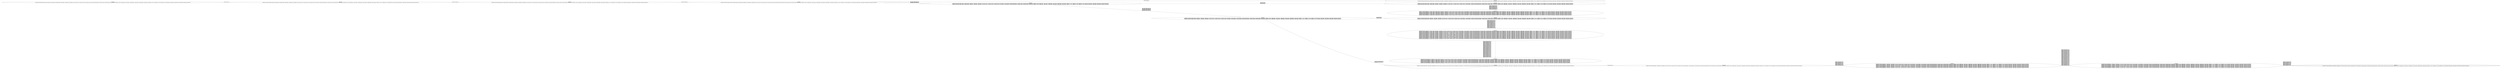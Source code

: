 digraph {
rankdir="LR"
s0[label="state_index=0
State(index=0, fluent atoms=[(at bob shed), (at spanner1 location3), (at spanner2 location3), (at spanner3 location3), (usable spanner1), (usable spanner2), (usable spanner3), (at nut1 gate), (loose nut1), (at nut2 gate), (loose nut2), (at nut3 gate), (loose nut3)], static atoms=[(link shed location1), (link location1 location2), (link location2 location3), (link location3 gate), (locatable bob), (man bob), (locatable spanner1), (spanner spanner1), (locatable spanner2), (spanner spanner2), (locatable spanner3), (spanner spanner3), (locatable nut1), (nut nut1), (locatable nut2), (nut nut2), (locatable nut3), (nut nut3), (location shed), (location location1), (location location2), (location location3), (location gate)], derived atoms=[])
"]
s1[label="state_index=1
State(index=1, fluent atoms=[(at spanner1 location3), (at spanner2 location3), (at spanner3 location3), (usable spanner1), (usable spanner2), (usable spanner3), (at nut1 gate), (loose nut1), (at nut2 gate), (loose nut2), (at nut3 gate), (loose nut3), (at bob location1)], static atoms=[(link shed location1), (link location1 location2), (link location2 location3), (link location3 gate), (locatable bob), (man bob), (locatable spanner1), (spanner spanner1), (locatable spanner2), (spanner spanner2), (locatable spanner3), (spanner spanner3), (locatable nut1), (nut nut1), (locatable nut2), (nut nut2), (locatable nut3), (nut nut3), (location shed), (location location1), (location location2), (location location3), (location gate)], derived atoms=[])
"]
s2[label="state_index=2
State(index=2, fluent atoms=[(at spanner1 location3), (at spanner2 location3), (at spanner3 location3), (usable spanner1), (usable spanner2), (usable spanner3), (at nut1 gate), (loose nut1), (at nut2 gate), (loose nut2), (at nut3 gate), (loose nut3), (at bob location2)], static atoms=[(link shed location1), (link location1 location2), (link location2 location3), (link location3 gate), (locatable bob), (man bob), (locatable spanner1), (spanner spanner1), (locatable spanner2), (spanner spanner2), (locatable spanner3), (spanner spanner3), (locatable nut1), (nut nut1), (locatable nut2), (nut nut2), (locatable nut3), (nut nut3), (location shed), (location location1), (location location2), (location location3), (location gate)], derived atoms=[])
"]
s3[label="state_index=3
State(index=3, fluent atoms=[(at spanner1 location3), (at spanner2 location3), (at spanner3 location3), (usable spanner1), (usable spanner2), (usable spanner3), (at nut1 gate), (loose nut1), (at nut2 gate), (loose nut2), (at nut3 gate), (loose nut3), (at bob location3)], static atoms=[(link shed location1), (link location1 location2), (link location2 location3), (link location3 gate), (locatable bob), (man bob), (locatable spanner1), (spanner spanner1), (locatable spanner2), (spanner spanner2), (locatable spanner3), (spanner spanner3), (locatable nut1), (nut nut1), (locatable nut2), (nut nut2), (locatable nut3), (nut nut3), (location shed), (location location1), (location location2), (location location3), (location gate)], derived atoms=[])
"]
s4[label="state_index=4
State(index=4, fluent atoms=[(at spanner1 location3), (at spanner2 location3), (at spanner3 location3), (usable spanner1), (usable spanner2), (usable spanner3), (at nut1 gate), (loose nut1), (at nut2 gate), (loose nut2), (at nut3 gate), (loose nut3), (at bob gate)], static atoms=[(link shed location1), (link location1 location2), (link location2 location3), (link location3 gate), (locatable bob), (man bob), (locatable spanner1), (spanner spanner1), (locatable spanner2), (spanner spanner2), (locatable spanner3), (spanner spanner3), (locatable nut1), (nut nut1), (locatable nut2), (nut nut2), (locatable nut3), (nut nut3), (location shed), (location location1), (location location2), (location location3), (location gate)], derived atoms=[])
"]
s5[label="state_index=5
State(index=5, fluent atoms=[(at spanner1 location3), (at spanner2 location3), (usable spanner1), (usable spanner2), (usable spanner3), (at nut1 gate), (loose nut1), (at nut2 gate), (loose nut2), (at nut3 gate), (loose nut3), (at bob location3), (carrying bob spanner3)], static atoms=[(link shed location1), (link location1 location2), (link location2 location3), (link location3 gate), (locatable bob), (man bob), (locatable spanner1), (spanner spanner1), (locatable spanner2), (spanner spanner2), (locatable spanner3), (spanner spanner3), (locatable nut1), (nut nut1), (locatable nut2), (nut nut2), (locatable nut3), (nut nut3), (location shed), (location location1), (location location2), (location location3), (location gate)], derived atoms=[])
State(index=6, fluent atoms=[(at spanner1 location3), (at spanner3 location3), (usable spanner1), (usable spanner2), (usable spanner3), (at nut1 gate), (loose nut1), (at nut2 gate), (loose nut2), (at nut3 gate), (loose nut3), (at bob location3), (carrying bob spanner2)], static atoms=[(link shed location1), (link location1 location2), (link location2 location3), (link location3 gate), (locatable bob), (man bob), (locatable spanner1), (spanner spanner1), (locatable spanner2), (spanner spanner2), (locatable spanner3), (spanner spanner3), (locatable nut1), (nut nut1), (locatable nut2), (nut nut2), (locatable nut3), (nut nut3), (location shed), (location location1), (location location2), (location location3), (location gate)], derived atoms=[])
State(index=7, fluent atoms=[(at spanner2 location3), (at spanner3 location3), (usable spanner1), (usable spanner2), (usable spanner3), (at nut1 gate), (loose nut1), (at nut2 gate), (loose nut2), (at nut3 gate), (loose nut3), (at bob location3), (carrying bob spanner1)], static atoms=[(link shed location1), (link location1 location2), (link location2 location3), (link location3 gate), (locatable bob), (man bob), (locatable spanner1), (spanner spanner1), (locatable spanner2), (spanner spanner2), (locatable spanner3), (spanner spanner3), (locatable nut1), (nut nut1), (locatable nut2), (nut nut2), (locatable nut3), (nut nut3), (location shed), (location location1), (location location2), (location location3), (location gate)], derived atoms=[])
"]
s6[label="state_index=6
State(index=70, fluent atoms=[(at spanner1 location3), (at spanner2 location3), (usable spanner1), (usable spanner2), (usable spanner3), (at nut1 gate), (loose nut1), (at nut2 gate), (loose nut2), (at nut3 gate), (loose nut3), (carrying bob spanner3), (at bob gate)], static atoms=[(link shed location1), (link location1 location2), (link location2 location3), (link location3 gate), (locatable bob), (man bob), (locatable spanner1), (spanner spanner1), (locatable spanner2), (spanner spanner2), (locatable spanner3), (spanner spanner3), (locatable nut1), (nut nut1), (locatable nut2), (nut nut2), (locatable nut3), (nut nut3), (location shed), (location location1), (location location2), (location location3), (location gate)], derived atoms=[])
State(index=8, fluent atoms=[(at spanner2 location3), (at spanner3 location3), (usable spanner1), (usable spanner2), (usable spanner3), (at nut1 gate), (loose nut1), (at nut2 gate), (loose nut2), (at nut3 gate), (loose nut3), (carrying bob spanner1), (at bob gate)], static atoms=[(link shed location1), (link location1 location2), (link location2 location3), (link location3 gate), (locatable bob), (man bob), (locatable spanner1), (spanner spanner1), (locatable spanner2), (spanner spanner2), (locatable spanner3), (spanner spanner3), (locatable nut1), (nut nut1), (locatable nut2), (nut nut2), (locatable nut3), (nut nut3), (location shed), (location location1), (location location2), (location location3), (location gate)], derived atoms=[])
State(index=55, fluent atoms=[(at spanner1 location3), (at spanner3 location3), (usable spanner1), (usable spanner2), (usable spanner3), (at nut1 gate), (loose nut1), (at nut2 gate), (loose nut2), (at nut3 gate), (loose nut3), (carrying bob spanner2), (at bob gate)], static atoms=[(link shed location1), (link location1 location2), (link location2 location3), (link location3 gate), (locatable bob), (man bob), (locatable spanner1), (spanner spanner1), (locatable spanner2), (spanner spanner2), (locatable spanner3), (spanner spanner3), (locatable nut1), (nut nut1), (locatable nut2), (nut nut2), (locatable nut3), (nut nut3), (location shed), (location location1), (location location2), (location location3), (location gate)], derived atoms=[])
"]
s7[label="state_index=7
State(index=9, fluent atoms=[(at spanner2 location3), (usable spanner1), (usable spanner2), (usable spanner3), (at nut1 gate), (loose nut1), (at nut2 gate), (loose nut2), (at nut3 gate), (loose nut3), (at bob location3), (carrying bob spanner1), (carrying bob spanner3)], static atoms=[(link shed location1), (link location1 location2), (link location2 location3), (link location3 gate), (locatable bob), (man bob), (locatable spanner1), (spanner spanner1), (locatable spanner2), (spanner spanner2), (locatable spanner3), (spanner spanner3), (locatable nut1), (nut nut1), (locatable nut2), (nut nut2), (locatable nut3), (nut nut3), (location shed), (location location1), (location location2), (location location3), (location gate)], derived atoms=[])
State(index=10, fluent atoms=[(at spanner3 location3), (usable spanner1), (usable spanner2), (usable spanner3), (at nut1 gate), (loose nut1), (at nut2 gate), (loose nut2), (at nut3 gate), (loose nut3), (at bob location3), (carrying bob spanner1), (carrying bob spanner2)], static atoms=[(link shed location1), (link location1 location2), (link location2 location3), (link location3 gate), (locatable bob), (man bob), (locatable spanner1), (spanner spanner1), (locatable spanner2), (spanner spanner2), (locatable spanner3), (spanner spanner3), (locatable nut1), (nut nut1), (locatable nut2), (nut nut2), (locatable nut3), (nut nut3), (location shed), (location location1), (location location2), (location location3), (location gate)], derived atoms=[])
State(index=56, fluent atoms=[(at spanner1 location3), (usable spanner1), (usable spanner2), (usable spanner3), (at nut1 gate), (loose nut1), (at nut2 gate), (loose nut2), (at nut3 gate), (loose nut3), (at bob location3), (carrying bob spanner2), (carrying bob spanner3)], static atoms=[(link shed location1), (link location1 location2), (link location2 location3), (link location3 gate), (locatable bob), (man bob), (locatable spanner1), (spanner spanner1), (locatable spanner2), (spanner spanner2), (locatable spanner3), (spanner spanner3), (locatable nut1), (nut nut1), (locatable nut2), (nut nut2), (locatable nut3), (nut nut3), (location shed), (location location1), (location location2), (location location3), (location gate)], derived atoms=[])
"]
s8[label="state_index=8
State(index=11, fluent atoms=[(at spanner3 location3), (usable spanner1), (usable spanner2), (usable spanner3), (at nut1 gate), (loose nut1), (at nut2 gate), (loose nut2), (at nut3 gate), (loose nut3), (carrying bob spanner1), (carrying bob spanner2), (at bob gate)], static atoms=[(link shed location1), (link location1 location2), (link location2 location3), (link location3 gate), (locatable bob), (man bob), (locatable spanner1), (spanner spanner1), (locatable spanner2), (spanner spanner2), (locatable spanner3), (spanner spanner3), (locatable nut1), (nut nut1), (locatable nut2), (nut nut2), (locatable nut3), (nut nut3), (location shed), (location location1), (location location2), (location location3), (location gate)], derived atoms=[])
State(index=42, fluent atoms=[(at spanner2 location3), (usable spanner1), (usable spanner2), (usable spanner3), (at nut1 gate), (loose nut1), (at nut2 gate), (loose nut2), (at nut3 gate), (loose nut3), (carrying bob spanner1), (carrying bob spanner3), (at bob gate)], static atoms=[(link shed location1), (link location1 location2), (link location2 location3), (link location3 gate), (locatable bob), (man bob), (locatable spanner1), (spanner spanner1), (locatable spanner2), (spanner spanner2), (locatable spanner3), (spanner spanner3), (locatable nut1), (nut nut1), (locatable nut2), (nut nut2), (locatable nut3), (nut nut3), (location shed), (location location1), (location location2), (location location3), (location gate)], derived atoms=[])
State(index=57, fluent atoms=[(at spanner1 location3), (usable spanner1), (usable spanner2), (usable spanner3), (at nut1 gate), (loose nut1), (at nut2 gate), (loose nut2), (at nut3 gate), (loose nut3), (carrying bob spanner2), (carrying bob spanner3), (at bob gate)], static atoms=[(link shed location1), (link location1 location2), (link location2 location3), (link location3 gate), (locatable bob), (man bob), (locatable spanner1), (spanner spanner1), (locatable spanner2), (spanner spanner2), (locatable spanner3), (spanner spanner3), (locatable nut1), (nut nut1), (locatable nut2), (nut nut2), (locatable nut3), (nut nut3), (location shed), (location location1), (location location2), (location location3), (location gate)], derived atoms=[])
"]
s9[label="state_index=9
State(index=12, fluent atoms=[(usable spanner1), (usable spanner2), (usable spanner3), (at nut1 gate), (loose nut1), (at nut2 gate), (loose nut2), (at nut3 gate), (loose nut3), (at bob location3), (carrying bob spanner1), (carrying bob spanner2), (carrying bob spanner3)], static atoms=[(link shed location1), (link location1 location2), (link location2 location3), (link location3 gate), (locatable bob), (man bob), (locatable spanner1), (spanner spanner1), (locatable spanner2), (spanner spanner2), (locatable spanner3), (spanner spanner3), (locatable nut1), (nut nut1), (locatable nut2), (nut nut2), (locatable nut3), (nut nut3), (location shed), (location location1), (location location2), (location location3), (location gate)], derived atoms=[])
"]
s10[label="state_index=10
State(index=13, fluent atoms=[(usable spanner1), (usable spanner2), (usable spanner3), (at nut1 gate), (loose nut1), (at nut2 gate), (loose nut2), (at nut3 gate), (loose nut3), (carrying bob spanner1), (carrying bob spanner2), (carrying bob spanner3), (at bob gate)], static atoms=[(link shed location1), (link location1 location2), (link location2 location3), (link location3 gate), (locatable bob), (man bob), (locatable spanner1), (spanner spanner1), (locatable spanner2), (spanner spanner2), (locatable spanner3), (spanner spanner3), (locatable nut1), (nut nut1), (locatable nut2), (nut nut2), (locatable nut3), (nut nut3), (location shed), (location location1), (location location2), (location location3), (location gate)], derived atoms=[])
"]
s11[label="state_index=11
State(index=22, fluent atoms=[(tightened nut1), (usable spanner2), (usable spanner3), (at nut1 gate), (at nut2 gate), (loose nut2), (at nut3 gate), (loose nut3), (carrying bob spanner1), (carrying bob spanner2), (carrying bob spanner3), (at bob gate)], static atoms=[(link shed location1), (link location1 location2), (link location2 location3), (link location3 gate), (locatable bob), (man bob), (locatable spanner1), (spanner spanner1), (locatable spanner2), (spanner spanner2), (locatable spanner3), (spanner spanner3), (locatable nut1), (nut nut1), (locatable nut2), (nut nut2), (locatable nut3), (nut nut3), (location shed), (location location1), (location location2), (location location3), (location gate)], derived atoms=[])
State(index=21, fluent atoms=[(tightened nut1), (usable spanner1), (usable spanner3), (at nut1 gate), (at nut2 gate), (loose nut2), (at nut3 gate), (loose nut3), (carrying bob spanner1), (carrying bob spanner2), (carrying bob spanner3), (at bob gate)], static atoms=[(link shed location1), (link location1 location2), (link location2 location3), (link location3 gate), (locatable bob), (man bob), (locatable spanner1), (spanner spanner1), (locatable spanner2), (spanner spanner2), (locatable spanner3), (spanner spanner3), (locatable nut1), (nut nut1), (locatable nut2), (nut nut2), (locatable nut3), (nut nut3), (location shed), (location location1), (location location2), (location location3), (location gate)], derived atoms=[])
State(index=20, fluent atoms=[(tightened nut1), (usable spanner1), (usable spanner2), (at nut1 gate), (at nut2 gate), (loose nut2), (at nut3 gate), (loose nut3), (carrying bob spanner1), (carrying bob spanner2), (carrying bob spanner3), (at bob gate)], static atoms=[(link shed location1), (link location1 location2), (link location2 location3), (link location3 gate), (locatable bob), (man bob), (locatable spanner1), (spanner spanner1), (locatable spanner2), (spanner spanner2), (locatable spanner3), (spanner spanner3), (locatable nut1), (nut nut1), (locatable nut2), (nut nut2), (locatable nut3), (nut nut3), (location shed), (location location1), (location location2), (location location3), (location gate)], derived atoms=[])
State(index=19, fluent atoms=[(tightened nut2), (usable spanner2), (usable spanner3), (at nut1 gate), (loose nut1), (at nut2 gate), (at nut3 gate), (loose nut3), (carrying bob spanner1), (carrying bob spanner2), (carrying bob spanner3), (at bob gate)], static atoms=[(link shed location1), (link location1 location2), (link location2 location3), (link location3 gate), (locatable bob), (man bob), (locatable spanner1), (spanner spanner1), (locatable spanner2), (spanner spanner2), (locatable spanner3), (spanner spanner3), (locatable nut1), (nut nut1), (locatable nut2), (nut nut2), (locatable nut3), (nut nut3), (location shed), (location location1), (location location2), (location location3), (location gate)], derived atoms=[])
State(index=18, fluent atoms=[(tightened nut2), (usable spanner1), (usable spanner3), (at nut1 gate), (loose nut1), (at nut2 gate), (at nut3 gate), (loose nut3), (carrying bob spanner1), (carrying bob spanner2), (carrying bob spanner3), (at bob gate)], static atoms=[(link shed location1), (link location1 location2), (link location2 location3), (link location3 gate), (locatable bob), (man bob), (locatable spanner1), (spanner spanner1), (locatable spanner2), (spanner spanner2), (locatable spanner3), (spanner spanner3), (locatable nut1), (nut nut1), (locatable nut2), (nut nut2), (locatable nut3), (nut nut3), (location shed), (location location1), (location location2), (location location3), (location gate)], derived atoms=[])
State(index=17, fluent atoms=[(tightened nut2), (usable spanner1), (usable spanner2), (at nut1 gate), (loose nut1), (at nut2 gate), (at nut3 gate), (loose nut3), (carrying bob spanner1), (carrying bob spanner2), (carrying bob spanner3), (at bob gate)], static atoms=[(link shed location1), (link location1 location2), (link location2 location3), (link location3 gate), (locatable bob), (man bob), (locatable spanner1), (spanner spanner1), (locatable spanner2), (spanner spanner2), (locatable spanner3), (spanner spanner3), (locatable nut1), (nut nut1), (locatable nut2), (nut nut2), (locatable nut3), (nut nut3), (location shed), (location location1), (location location2), (location location3), (location gate)], derived atoms=[])
State(index=16, fluent atoms=[(tightened nut3), (usable spanner2), (usable spanner3), (at nut1 gate), (loose nut1), (at nut2 gate), (loose nut2), (at nut3 gate), (carrying bob spanner1), (carrying bob spanner2), (carrying bob spanner3), (at bob gate)], static atoms=[(link shed location1), (link location1 location2), (link location2 location3), (link location3 gate), (locatable bob), (man bob), (locatable spanner1), (spanner spanner1), (locatable spanner2), (spanner spanner2), (locatable spanner3), (spanner spanner3), (locatable nut1), (nut nut1), (locatable nut2), (nut nut2), (locatable nut3), (nut nut3), (location shed), (location location1), (location location2), (location location3), (location gate)], derived atoms=[])
State(index=15, fluent atoms=[(tightened nut3), (usable spanner1), (usable spanner3), (at nut1 gate), (loose nut1), (at nut2 gate), (loose nut2), (at nut3 gate), (carrying bob spanner1), (carrying bob spanner2), (carrying bob spanner3), (at bob gate)], static atoms=[(link shed location1), (link location1 location2), (link location2 location3), (link location3 gate), (locatable bob), (man bob), (locatable spanner1), (spanner spanner1), (locatable spanner2), (spanner spanner2), (locatable spanner3), (spanner spanner3), (locatable nut1), (nut nut1), (locatable nut2), (nut nut2), (locatable nut3), (nut nut3), (location shed), (location location1), (location location2), (location location3), (location gate)], derived atoms=[])
State(index=14, fluent atoms=[(tightened nut3), (usable spanner1), (usable spanner2), (at nut1 gate), (loose nut1), (at nut2 gate), (loose nut2), (at nut3 gate), (carrying bob spanner1), (carrying bob spanner2), (carrying bob spanner3), (at bob gate)], static atoms=[(link shed location1), (link location1 location2), (link location2 location3), (link location3 gate), (locatable bob), (man bob), (locatable spanner1), (spanner spanner1), (locatable spanner2), (spanner spanner2), (locatable spanner3), (spanner spanner3), (locatable nut1), (nut nut1), (locatable nut2), (nut nut2), (locatable nut3), (nut nut3), (location shed), (location location1), (location location2), (location location3), (location gate)], derived atoms=[])
"]
s12[label="state_index=12
State(index=28, fluent atoms=[(tightened nut1), (tightened nut3), (usable spanner1), (at nut1 gate), (at nut2 gate), (loose nut2), (at nut3 gate), (carrying bob spanner1), (carrying bob spanner2), (carrying bob spanner3), (at bob gate)], static atoms=[(link shed location1), (link location1 location2), (link location2 location3), (link location3 gate), (locatable bob), (man bob), (locatable spanner1), (spanner spanner1), (locatable spanner2), (spanner spanner2), (locatable spanner3), (spanner spanner3), (locatable nut1), (nut nut1), (locatable nut2), (nut nut2), (locatable nut3), (nut nut3), (location shed), (location location1), (location location2), (location location3), (location gate)], derived atoms=[])
State(index=26, fluent atoms=[(tightened nut1), (tightened nut2), (usable spanner3), (at nut1 gate), (at nut2 gate), (at nut3 gate), (loose nut3), (carrying bob spanner1), (carrying bob spanner2), (carrying bob spanner3), (at bob gate)], static atoms=[(link shed location1), (link location1 location2), (link location2 location3), (link location3 gate), (locatable bob), (man bob), (locatable spanner1), (spanner spanner1), (locatable spanner2), (spanner spanner2), (locatable spanner3), (spanner spanner3), (locatable nut1), (nut nut1), (locatable nut2), (nut nut2), (locatable nut3), (nut nut3), (location shed), (location location1), (location location2), (location location3), (location gate)], derived atoms=[])
State(index=25, fluent atoms=[(tightened nut1), (tightened nut2), (usable spanner2), (at nut1 gate), (at nut2 gate), (at nut3 gate), (loose nut3), (carrying bob spanner1), (carrying bob spanner2), (carrying bob spanner3), (at bob gate)], static atoms=[(link shed location1), (link location1 location2), (link location2 location3), (link location3 gate), (locatable bob), (man bob), (locatable spanner1), (spanner spanner1), (locatable spanner2), (spanner spanner2), (locatable spanner3), (spanner spanner3), (locatable nut1), (nut nut1), (locatable nut2), (nut nut2), (locatable nut3), (nut nut3), (location shed), (location location1), (location location2), (location location3), (location gate)], derived atoms=[])
State(index=24, fluent atoms=[(tightened nut1), (tightened nut3), (usable spanner3), (at nut1 gate), (at nut2 gate), (loose nut2), (at nut3 gate), (carrying bob spanner1), (carrying bob spanner2), (carrying bob spanner3), (at bob gate)], static atoms=[(link shed location1), (link location1 location2), (link location2 location3), (link location3 gate), (locatable bob), (man bob), (locatable spanner1), (spanner spanner1), (locatable spanner2), (spanner spanner2), (locatable spanner3), (spanner spanner3), (locatable nut1), (nut nut1), (locatable nut2), (nut nut2), (locatable nut3), (nut nut3), (location shed), (location location1), (location location2), (location location3), (location gate)], derived atoms=[])
State(index=23, fluent atoms=[(tightened nut1), (tightened nut3), (usable spanner2), (at nut1 gate), (at nut2 gate), (loose nut2), (at nut3 gate), (carrying bob spanner1), (carrying bob spanner2), (carrying bob spanner3), (at bob gate)], static atoms=[(link shed location1), (link location1 location2), (link location2 location3), (link location3 gate), (locatable bob), (man bob), (locatable spanner1), (spanner spanner1), (locatable spanner2), (spanner spanner2), (locatable spanner3), (spanner spanner3), (locatable nut1), (nut nut1), (locatable nut2), (nut nut2), (locatable nut3), (nut nut3), (location shed), (location location1), (location location2), (location location3), (location gate)], derived atoms=[])
State(index=29, fluent atoms=[(tightened nut1), (tightened nut2), (usable spanner1), (at nut1 gate), (at nut2 gate), (at nut3 gate), (loose nut3), (carrying bob spanner1), (carrying bob spanner2), (carrying bob spanner3), (at bob gate)], static atoms=[(link shed location1), (link location1 location2), (link location2 location3), (link location3 gate), (locatable bob), (man bob), (locatable spanner1), (spanner spanner1), (locatable spanner2), (spanner spanner2), (locatable spanner3), (spanner spanner3), (locatable nut1), (nut nut1), (locatable nut2), (nut nut2), (locatable nut3), (nut nut3), (location shed), (location location1), (location location2), (location location3), (location gate)], derived atoms=[])
State(index=30, fluent atoms=[(tightened nut2), (tightened nut3), (usable spanner2), (at nut1 gate), (loose nut1), (at nut2 gate), (at nut3 gate), (carrying bob spanner1), (carrying bob spanner2), (carrying bob spanner3), (at bob gate)], static atoms=[(link shed location1), (link location1 location2), (link location2 location3), (link location3 gate), (locatable bob), (man bob), (locatable spanner1), (spanner spanner1), (locatable spanner2), (spanner spanner2), (locatable spanner3), (spanner spanner3), (locatable nut1), (nut nut1), (locatable nut2), (nut nut2), (locatable nut3), (nut nut3), (location shed), (location location1), (location location2), (location location3), (location gate)], derived atoms=[])
State(index=31, fluent atoms=[(tightened nut2), (tightened nut3), (usable spanner3), (at nut1 gate), (loose nut1), (at nut2 gate), (at nut3 gate), (carrying bob spanner1), (carrying bob spanner2), (carrying bob spanner3), (at bob gate)], static atoms=[(link shed location1), (link location1 location2), (link location2 location3), (link location3 gate), (locatable bob), (man bob), (locatable spanner1), (spanner spanner1), (locatable spanner2), (spanner spanner2), (locatable spanner3), (spanner spanner3), (locatable nut1), (nut nut1), (locatable nut2), (nut nut2), (locatable nut3), (nut nut3), (location shed), (location location1), (location location2), (location location3), (location gate)], derived atoms=[])
State(index=32, fluent atoms=[(tightened nut2), (tightened nut3), (usable spanner1), (at nut1 gate), (loose nut1), (at nut2 gate), (at nut3 gate), (carrying bob spanner1), (carrying bob spanner2), (carrying bob spanner3), (at bob gate)], static atoms=[(link shed location1), (link location1 location2), (link location2 location3), (link location3 gate), (locatable bob), (man bob), (locatable spanner1), (spanner spanner1), (locatable spanner2), (spanner spanner2), (locatable spanner3), (spanner spanner3), (locatable nut1), (nut nut1), (locatable nut2), (nut nut2), (locatable nut3), (nut nut3), (location shed), (location location1), (location location2), (location location3), (location gate)], derived atoms=[])
"]
s13[peripheries=2,label="state_index=13
State(index=27, fluent atoms=[(tightened nut1), (tightened nut2), (tightened nut3), (at nut1 gate), (at nut2 gate), (at nut3 gate), (carrying bob spanner1), (carrying bob spanner2), (carrying bob spanner3), (at bob gate)], static atoms=[(link shed location1), (link location1 location2), (link location2 location3), (link location3 gate), (locatable bob), (man bob), (locatable spanner1), (spanner spanner1), (locatable spanner2), (spanner spanner2), (locatable spanner3), (spanner spanner3), (locatable nut1), (nut nut1), (locatable nut2), (nut nut2), (locatable nut3), (nut nut3), (location shed), (location location1), (location location2), (location location3), (location gate)], derived atoms=[])
"]
s14[label="state_index=14
State(index=63, fluent atoms=[(tightened nut1), (at spanner1 location3), (usable spanner1), (usable spanner3), (at nut1 gate), (at nut2 gate), (loose nut2), (at nut3 gate), (loose nut3), (carrying bob spanner2), (carrying bob spanner3), (at bob gate)], static atoms=[(link shed location1), (link location1 location2), (link location2 location3), (link location3 gate), (locatable bob), (man bob), (locatable spanner1), (spanner spanner1), (locatable spanner2), (spanner spanner2), (locatable spanner3), (spanner spanner3), (locatable nut1), (nut nut1), (locatable nut2), (nut nut2), (locatable nut3), (nut nut3), (location shed), (location location1), (location location2), (location location3), (location gate)], derived atoms=[])
State(index=62, fluent atoms=[(tightened nut1), (at spanner1 location3), (usable spanner1), (usable spanner2), (at nut1 gate), (at nut2 gate), (loose nut2), (at nut3 gate), (loose nut3), (carrying bob spanner2), (carrying bob spanner3), (at bob gate)], static atoms=[(link shed location1), (link location1 location2), (link location2 location3), (link location3 gate), (locatable bob), (man bob), (locatable spanner1), (spanner spanner1), (locatable spanner2), (spanner spanner2), (locatable spanner3), (spanner spanner3), (locatable nut1), (nut nut1), (locatable nut2), (nut nut2), (locatable nut3), (nut nut3), (location shed), (location location1), (location location2), (location location3), (location gate)], derived atoms=[])
State(index=61, fluent atoms=[(tightened nut2), (at spanner1 location3), (usable spanner1), (usable spanner3), (at nut1 gate), (loose nut1), (at nut2 gate), (at nut3 gate), (loose nut3), (carrying bob spanner2), (carrying bob spanner3), (at bob gate)], static atoms=[(link shed location1), (link location1 location2), (link location2 location3), (link location3 gate), (locatable bob), (man bob), (locatable spanner1), (spanner spanner1), (locatable spanner2), (spanner spanner2), (locatable spanner3), (spanner spanner3), (locatable nut1), (nut nut1), (locatable nut2), (nut nut2), (locatable nut3), (nut nut3), (location shed), (location location1), (location location2), (location location3), (location gate)], derived atoms=[])
State(index=60, fluent atoms=[(tightened nut2), (at spanner1 location3), (usable spanner1), (usable spanner2), (at nut1 gate), (loose nut1), (at nut2 gate), (at nut3 gate), (loose nut3), (carrying bob spanner2), (carrying bob spanner3), (at bob gate)], static atoms=[(link shed location1), (link location1 location2), (link location2 location3), (link location3 gate), (locatable bob), (man bob), (locatable spanner1), (spanner spanner1), (locatable spanner2), (spanner spanner2), (locatable spanner3), (spanner spanner3), (locatable nut1), (nut nut1), (locatable nut2), (nut nut2), (locatable nut3), (nut nut3), (location shed), (location location1), (location location2), (location location3), (location gate)], derived atoms=[])
State(index=59, fluent atoms=[(tightened nut3), (at spanner1 location3), (usable spanner1), (usable spanner3), (at nut1 gate), (loose nut1), (at nut2 gate), (loose nut2), (at nut3 gate), (carrying bob spanner2), (carrying bob spanner3), (at bob gate)], static atoms=[(link shed location1), (link location1 location2), (link location2 location3), (link location3 gate), (locatable bob), (man bob), (locatable spanner1), (spanner spanner1), (locatable spanner2), (spanner spanner2), (locatable spanner3), (spanner spanner3), (locatable nut1), (nut nut1), (locatable nut2), (nut nut2), (locatable nut3), (nut nut3), (location shed), (location location1), (location location2), (location location3), (location gate)], derived atoms=[])
State(index=33, fluent atoms=[(tightened nut3), (at spanner3 location3), (usable spanner1), (usable spanner3), (at nut1 gate), (loose nut1), (at nut2 gate), (loose nut2), (at nut3 gate), (carrying bob spanner1), (carrying bob spanner2), (at bob gate)], static atoms=[(link shed location1), (link location1 location2), (link location2 location3), (link location3 gate), (locatable bob), (man bob), (locatable spanner1), (spanner spanner1), (locatable spanner2), (spanner spanner2), (locatable spanner3), (spanner spanner3), (locatable nut1), (nut nut1), (locatable nut2), (nut nut2), (locatable nut3), (nut nut3), (location shed), (location location1), (location location2), (location location3), (location gate)], derived atoms=[])
State(index=34, fluent atoms=[(tightened nut3), (at spanner3 location3), (usable spanner2), (usable spanner3), (at nut1 gate), (loose nut1), (at nut2 gate), (loose nut2), (at nut3 gate), (carrying bob spanner1), (carrying bob spanner2), (at bob gate)], static atoms=[(link shed location1), (link location1 location2), (link location2 location3), (link location3 gate), (locatable bob), (man bob), (locatable spanner1), (spanner spanner1), (locatable spanner2), (spanner spanner2), (locatable spanner3), (spanner spanner3), (locatable nut1), (nut nut1), (locatable nut2), (nut nut2), (locatable nut3), (nut nut3), (location shed), (location location1), (location location2), (location location3), (location gate)], derived atoms=[])
State(index=35, fluent atoms=[(tightened nut2), (at spanner3 location3), (usable spanner1), (usable spanner3), (at nut1 gate), (loose nut1), (at nut2 gate), (at nut3 gate), (loose nut3), (carrying bob spanner1), (carrying bob spanner2), (at bob gate)], static atoms=[(link shed location1), (link location1 location2), (link location2 location3), (link location3 gate), (locatable bob), (man bob), (locatable spanner1), (spanner spanner1), (locatable spanner2), (spanner spanner2), (locatable spanner3), (spanner spanner3), (locatable nut1), (nut nut1), (locatable nut2), (nut nut2), (locatable nut3), (nut nut3), (location shed), (location location1), (location location2), (location location3), (location gate)], derived atoms=[])
State(index=36, fluent atoms=[(tightened nut2), (at spanner3 location3), (usable spanner2), (usable spanner3), (at nut1 gate), (loose nut1), (at nut2 gate), (at nut3 gate), (loose nut3), (carrying bob spanner1), (carrying bob spanner2), (at bob gate)], static atoms=[(link shed location1), (link location1 location2), (link location2 location3), (link location3 gate), (locatable bob), (man bob), (locatable spanner1), (spanner spanner1), (locatable spanner2), (spanner spanner2), (locatable spanner3), (spanner spanner3), (locatable nut1), (nut nut1), (locatable nut2), (nut nut2), (locatable nut3), (nut nut3), (location shed), (location location1), (location location2), (location location3), (location gate)], derived atoms=[])
State(index=37, fluent atoms=[(tightened nut1), (at spanner3 location3), (usable spanner1), (usable spanner3), (at nut1 gate), (at nut2 gate), (loose nut2), (at nut3 gate), (loose nut3), (carrying bob spanner1), (carrying bob spanner2), (at bob gate)], static atoms=[(link shed location1), (link location1 location2), (link location2 location3), (link location3 gate), (locatable bob), (man bob), (locatable spanner1), (spanner spanner1), (locatable spanner2), (spanner spanner2), (locatable spanner3), (spanner spanner3), (locatable nut1), (nut nut1), (locatable nut2), (nut nut2), (locatable nut3), (nut nut3), (location shed), (location location1), (location location2), (location location3), (location gate)], derived atoms=[])
State(index=38, fluent atoms=[(tightened nut1), (at spanner3 location3), (usable spanner2), (usable spanner3), (at nut1 gate), (at nut2 gate), (loose nut2), (at nut3 gate), (loose nut3), (carrying bob spanner1), (carrying bob spanner2), (at bob gate)], static atoms=[(link shed location1), (link location1 location2), (link location2 location3), (link location3 gate), (locatable bob), (man bob), (locatable spanner1), (spanner spanner1), (locatable spanner2), (spanner spanner2), (locatable spanner3), (spanner spanner3), (locatable nut1), (nut nut1), (locatable nut2), (nut nut2), (locatable nut3), (nut nut3), (location shed), (location location1), (location location2), (location location3), (location gate)], derived atoms=[])
State(index=43, fluent atoms=[(tightened nut3), (at spanner2 location3), (usable spanner1), (usable spanner2), (at nut1 gate), (loose nut1), (at nut2 gate), (loose nut2), (at nut3 gate), (carrying bob spanner1), (carrying bob spanner3), (at bob gate)], static atoms=[(link shed location1), (link location1 location2), (link location2 location3), (link location3 gate), (locatable bob), (man bob), (locatable spanner1), (spanner spanner1), (locatable spanner2), (spanner spanner2), (locatable spanner3), (spanner spanner3), (locatable nut1), (nut nut1), (locatable nut2), (nut nut2), (locatable nut3), (nut nut3), (location shed), (location location1), (location location2), (location location3), (location gate)], derived atoms=[])
State(index=44, fluent atoms=[(tightened nut3), (at spanner2 location3), (usable spanner2), (usable spanner3), (at nut1 gate), (loose nut1), (at nut2 gate), (loose nut2), (at nut3 gate), (carrying bob spanner1), (carrying bob spanner3), (at bob gate)], static atoms=[(link shed location1), (link location1 location2), (link location2 location3), (link location3 gate), (locatable bob), (man bob), (locatable spanner1), (spanner spanner1), (locatable spanner2), (spanner spanner2), (locatable spanner3), (spanner spanner3), (locatable nut1), (nut nut1), (locatable nut2), (nut nut2), (locatable nut3), (nut nut3), (location shed), (location location1), (location location2), (location location3), (location gate)], derived atoms=[])
State(index=45, fluent atoms=[(tightened nut2), (at spanner2 location3), (usable spanner1), (usable spanner2), (at nut1 gate), (loose nut1), (at nut2 gate), (at nut3 gate), (loose nut3), (carrying bob spanner1), (carrying bob spanner3), (at bob gate)], static atoms=[(link shed location1), (link location1 location2), (link location2 location3), (link location3 gate), (locatable bob), (man bob), (locatable spanner1), (spanner spanner1), (locatable spanner2), (spanner spanner2), (locatable spanner3), (spanner spanner3), (locatable nut1), (nut nut1), (locatable nut2), (nut nut2), (locatable nut3), (nut nut3), (location shed), (location location1), (location location2), (location location3), (location gate)], derived atoms=[])
State(index=46, fluent atoms=[(tightened nut2), (at spanner2 location3), (usable spanner2), (usable spanner3), (at nut1 gate), (loose nut1), (at nut2 gate), (at nut3 gate), (loose nut3), (carrying bob spanner1), (carrying bob spanner3), (at bob gate)], static atoms=[(link shed location1), (link location1 location2), (link location2 location3), (link location3 gate), (locatable bob), (man bob), (locatable spanner1), (spanner spanner1), (locatable spanner2), (spanner spanner2), (locatable spanner3), (spanner spanner3), (locatable nut1), (nut nut1), (locatable nut2), (nut nut2), (locatable nut3), (nut nut3), (location shed), (location location1), (location location2), (location location3), (location gate)], derived atoms=[])
State(index=47, fluent atoms=[(tightened nut1), (at spanner2 location3), (usable spanner1), (usable spanner2), (at nut1 gate), (at nut2 gate), (loose nut2), (at nut3 gate), (loose nut3), (carrying bob spanner1), (carrying bob spanner3), (at bob gate)], static atoms=[(link shed location1), (link location1 location2), (link location2 location3), (link location3 gate), (locatable bob), (man bob), (locatable spanner1), (spanner spanner1), (locatable spanner2), (spanner spanner2), (locatable spanner3), (spanner spanner3), (locatable nut1), (nut nut1), (locatable nut2), (nut nut2), (locatable nut3), (nut nut3), (location shed), (location location1), (location location2), (location location3), (location gate)], derived atoms=[])
State(index=48, fluent atoms=[(tightened nut1), (at spanner2 location3), (usable spanner2), (usable spanner3), (at nut1 gate), (at nut2 gate), (loose nut2), (at nut3 gate), (loose nut3), (carrying bob spanner1), (carrying bob spanner3), (at bob gate)], static atoms=[(link shed location1), (link location1 location2), (link location2 location3), (link location3 gate), (locatable bob), (man bob), (locatable spanner1), (spanner spanner1), (locatable spanner2), (spanner spanner2), (locatable spanner3), (spanner spanner3), (locatable nut1), (nut nut1), (locatable nut2), (nut nut2), (locatable nut3), (nut nut3), (location shed), (location location1), (location location2), (location location3), (location gate)], derived atoms=[])
State(index=58, fluent atoms=[(tightened nut3), (at spanner1 location3), (usable spanner1), (usable spanner2), (at nut1 gate), (loose nut1), (at nut2 gate), (loose nut2), (at nut3 gate), (carrying bob spanner2), (carrying bob spanner3), (at bob gate)], static atoms=[(link shed location1), (link location1 location2), (link location2 location3), (link location3 gate), (locatable bob), (man bob), (locatable spanner1), (spanner spanner1), (locatable spanner2), (spanner spanner2), (locatable spanner3), (spanner spanner3), (locatable nut1), (nut nut1), (locatable nut2), (nut nut2), (locatable nut3), (nut nut3), (location shed), (location location1), (location location2), (location location3), (location gate)], derived atoms=[])
"]
s15[label="state_index=15
State(index=66, fluent atoms=[(tightened nut2), (tightened nut3), (at spanner1 location3), (usable spanner1), (at nut1 gate), (loose nut1), (at nut2 gate), (at nut3 gate), (carrying bob spanner2), (carrying bob spanner3), (at bob gate)], static atoms=[(link shed location1), (link location1 location2), (link location2 location3), (link location3 gate), (locatable bob), (man bob), (locatable spanner1), (spanner spanner1), (locatable spanner2), (spanner spanner2), (locatable spanner3), (spanner spanner3), (locatable nut1), (nut nut1), (locatable nut2), (nut nut2), (locatable nut3), (nut nut3), (location shed), (location location1), (location location2), (location location3), (location gate)], derived atoms=[])
State(index=65, fluent atoms=[(tightened nut1), (tightened nut2), (at spanner1 location3), (usable spanner1), (at nut1 gate), (at nut2 gate), (at nut3 gate), (loose nut3), (carrying bob spanner2), (carrying bob spanner3), (at bob gate)], static atoms=[(link shed location1), (link location1 location2), (link location2 location3), (link location3 gate), (locatable bob), (man bob), (locatable spanner1), (spanner spanner1), (locatable spanner2), (spanner spanner2), (locatable spanner3), (spanner spanner3), (locatable nut1), (nut nut1), (locatable nut2), (nut nut2), (locatable nut3), (nut nut3), (location shed), (location location1), (location location2), (location location3), (location gate)], derived atoms=[])
State(index=64, fluent atoms=[(tightened nut1), (tightened nut3), (at spanner1 location3), (usable spanner1), (at nut1 gate), (at nut2 gate), (loose nut2), (at nut3 gate), (carrying bob spanner2), (carrying bob spanner3), (at bob gate)], static atoms=[(link shed location1), (link location1 location2), (link location2 location3), (link location3 gate), (locatable bob), (man bob), (locatable spanner1), (spanner spanner1), (locatable spanner2), (spanner spanner2), (locatable spanner3), (spanner spanner3), (locatable nut1), (nut nut1), (locatable nut2), (nut nut2), (locatable nut3), (nut nut3), (location shed), (location location1), (location location2), (location location3), (location gate)], derived atoms=[])
State(index=39, fluent atoms=[(tightened nut1), (tightened nut3), (at spanner3 location3), (usable spanner3), (at nut1 gate), (at nut2 gate), (loose nut2), (at nut3 gate), (carrying bob spanner1), (carrying bob spanner2), (at bob gate)], static atoms=[(link shed location1), (link location1 location2), (link location2 location3), (link location3 gate), (locatable bob), (man bob), (locatable spanner1), (spanner spanner1), (locatable spanner2), (spanner spanner2), (locatable spanner3), (spanner spanner3), (locatable nut1), (nut nut1), (locatable nut2), (nut nut2), (locatable nut3), (nut nut3), (location shed), (location location1), (location location2), (location location3), (location gate)], derived atoms=[])
State(index=40, fluent atoms=[(tightened nut1), (tightened nut2), (at spanner3 location3), (usable spanner3), (at nut1 gate), (at nut2 gate), (at nut3 gate), (loose nut3), (carrying bob spanner1), (carrying bob spanner2), (at bob gate)], static atoms=[(link shed location1), (link location1 location2), (link location2 location3), (link location3 gate), (locatable bob), (man bob), (locatable spanner1), (spanner spanner1), (locatable spanner2), (spanner spanner2), (locatable spanner3), (spanner spanner3), (locatable nut1), (nut nut1), (locatable nut2), (nut nut2), (locatable nut3), (nut nut3), (location shed), (location location1), (location location2), (location location3), (location gate)], derived atoms=[])
State(index=41, fluent atoms=[(tightened nut2), (tightened nut3), (at spanner3 location3), (usable spanner3), (at nut1 gate), (loose nut1), (at nut2 gate), (at nut3 gate), (carrying bob spanner1), (carrying bob spanner2), (at bob gate)], static atoms=[(link shed location1), (link location1 location2), (link location2 location3), (link location3 gate), (locatable bob), (man bob), (locatable spanner1), (spanner spanner1), (locatable spanner2), (spanner spanner2), (locatable spanner3), (spanner spanner3), (locatable nut1), (nut nut1), (locatable nut2), (nut nut2), (locatable nut3), (nut nut3), (location shed), (location location1), (location location2), (location location3), (location gate)], derived atoms=[])
State(index=49, fluent atoms=[(tightened nut1), (tightened nut3), (at spanner2 location3), (usable spanner2), (at nut1 gate), (at nut2 gate), (loose nut2), (at nut3 gate), (carrying bob spanner1), (carrying bob spanner3), (at bob gate)], static atoms=[(link shed location1), (link location1 location2), (link location2 location3), (link location3 gate), (locatable bob), (man bob), (locatable spanner1), (spanner spanner1), (locatable spanner2), (spanner spanner2), (locatable spanner3), (spanner spanner3), (locatable nut1), (nut nut1), (locatable nut2), (nut nut2), (locatable nut3), (nut nut3), (location shed), (location location1), (location location2), (location location3), (location gate)], derived atoms=[])
State(index=50, fluent atoms=[(tightened nut1), (tightened nut2), (at spanner2 location3), (usable spanner2), (at nut1 gate), (at nut2 gate), (at nut3 gate), (loose nut3), (carrying bob spanner1), (carrying bob spanner3), (at bob gate)], static atoms=[(link shed location1), (link location1 location2), (link location2 location3), (link location3 gate), (locatable bob), (man bob), (locatable spanner1), (spanner spanner1), (locatable spanner2), (spanner spanner2), (locatable spanner3), (spanner spanner3), (locatable nut1), (nut nut1), (locatable nut2), (nut nut2), (locatable nut3), (nut nut3), (location shed), (location location1), (location location2), (location location3), (location gate)], derived atoms=[])
State(index=51, fluent atoms=[(tightened nut2), (tightened nut3), (at spanner2 location3), (usable spanner2), (at nut1 gate), (loose nut1), (at nut2 gate), (at nut3 gate), (carrying bob spanner1), (carrying bob spanner3), (at bob gate)], static atoms=[(link shed location1), (link location1 location2), (link location2 location3), (link location3 gate), (locatable bob), (man bob), (locatable spanner1), (spanner spanner1), (locatable spanner2), (spanner spanner2), (locatable spanner3), (spanner spanner3), (locatable nut1), (nut nut1), (locatable nut2), (nut nut2), (locatable nut3), (nut nut3), (location shed), (location location1), (location location2), (location location3), (location gate)], derived atoms=[])
"]
s16[label="state_index=16
State(index=73, fluent atoms=[(tightened nut1), (at spanner1 location3), (at spanner2 location3), (usable spanner1), (usable spanner2), (at nut1 gate), (at nut2 gate), (loose nut2), (at nut3 gate), (loose nut3), (carrying bob spanner3), (at bob gate)], static atoms=[(link shed location1), (link location1 location2), (link location2 location3), (link location3 gate), (locatable bob), (man bob), (locatable spanner1), (spanner spanner1), (locatable spanner2), (spanner spanner2), (locatable spanner3), (spanner spanner3), (locatable nut1), (nut nut1), (locatable nut2), (nut nut2), (locatable nut3), (nut nut3), (location shed), (location location1), (location location2), (location location3), (location gate)], derived atoms=[])
State(index=72, fluent atoms=[(tightened nut2), (at spanner1 location3), (at spanner2 location3), (usable spanner1), (usable spanner2), (at nut1 gate), (loose nut1), (at nut2 gate), (at nut3 gate), (loose nut3), (carrying bob spanner3), (at bob gate)], static atoms=[(link shed location1), (link location1 location2), (link location2 location3), (link location3 gate), (locatable bob), (man bob), (locatable spanner1), (spanner spanner1), (locatable spanner2), (spanner spanner2), (locatable spanner3), (spanner spanner3), (locatable nut1), (nut nut1), (locatable nut2), (nut nut2), (locatable nut3), (nut nut3), (location shed), (location location1), (location location2), (location location3), (location gate)], derived atoms=[])
State(index=71, fluent atoms=[(tightened nut3), (at spanner1 location3), (at spanner2 location3), (usable spanner1), (usable spanner2), (at nut1 gate), (loose nut1), (at nut2 gate), (loose nut2), (at nut3 gate), (carrying bob spanner3), (at bob gate)], static atoms=[(link shed location1), (link location1 location2), (link location2 location3), (link location3 gate), (locatable bob), (man bob), (locatable spanner1), (spanner spanner1), (locatable spanner2), (spanner spanner2), (locatable spanner3), (spanner spanner3), (locatable nut1), (nut nut1), (locatable nut2), (nut nut2), (locatable nut3), (nut nut3), (location shed), (location location1), (location location2), (location location3), (location gate)], derived atoms=[])
State(index=69, fluent atoms=[(tightened nut1), (at spanner1 location3), (at spanner3 location3), (usable spanner1), (usable spanner3), (at nut1 gate), (at nut2 gate), (loose nut2), (at nut3 gate), (loose nut3), (carrying bob spanner2), (at bob gate)], static atoms=[(link shed location1), (link location1 location2), (link location2 location3), (link location3 gate), (locatable bob), (man bob), (locatable spanner1), (spanner spanner1), (locatable spanner2), (spanner spanner2), (locatable spanner3), (spanner spanner3), (locatable nut1), (nut nut1), (locatable nut2), (nut nut2), (locatable nut3), (nut nut3), (location shed), (location location1), (location location2), (location location3), (location gate)], derived atoms=[])
State(index=68, fluent atoms=[(tightened nut2), (at spanner1 location3), (at spanner3 location3), (usable spanner1), (usable spanner3), (at nut1 gate), (loose nut1), (at nut2 gate), (at nut3 gate), (loose nut3), (carrying bob spanner2), (at bob gate)], static atoms=[(link shed location1), (link location1 location2), (link location2 location3), (link location3 gate), (locatable bob), (man bob), (locatable spanner1), (spanner spanner1), (locatable spanner2), (spanner spanner2), (locatable spanner3), (spanner spanner3), (locatable nut1), (nut nut1), (locatable nut2), (nut nut2), (locatable nut3), (nut nut3), (location shed), (location location1), (location location2), (location location3), (location gate)], derived atoms=[])
State(index=67, fluent atoms=[(tightened nut3), (at spanner1 location3), (at spanner3 location3), (usable spanner1), (usable spanner3), (at nut1 gate), (loose nut1), (at nut2 gate), (loose nut2), (at nut3 gate), (carrying bob spanner2), (at bob gate)], static atoms=[(link shed location1), (link location1 location2), (link location2 location3), (link location3 gate), (locatable bob), (man bob), (locatable spanner1), (spanner spanner1), (locatable spanner2), (spanner spanner2), (locatable spanner3), (spanner spanner3), (locatable nut1), (nut nut1), (locatable nut2), (nut nut2), (locatable nut3), (nut nut3), (location shed), (location location1), (location location2), (location location3), (location gate)], derived atoms=[])
State(index=52, fluent atoms=[(tightened nut3), (at spanner2 location3), (at spanner3 location3), (usable spanner2), (usable spanner3), (at nut1 gate), (loose nut1), (at nut2 gate), (loose nut2), (at nut3 gate), (carrying bob spanner1), (at bob gate)], static atoms=[(link shed location1), (link location1 location2), (link location2 location3), (link location3 gate), (locatable bob), (man bob), (locatable spanner1), (spanner spanner1), (locatable spanner2), (spanner spanner2), (locatable spanner3), (spanner spanner3), (locatable nut1), (nut nut1), (locatable nut2), (nut nut2), (locatable nut3), (nut nut3), (location shed), (location location1), (location location2), (location location3), (location gate)], derived atoms=[])
State(index=53, fluent atoms=[(tightened nut2), (at spanner2 location3), (at spanner3 location3), (usable spanner2), (usable spanner3), (at nut1 gate), (loose nut1), (at nut2 gate), (at nut3 gate), (loose nut3), (carrying bob spanner1), (at bob gate)], static atoms=[(link shed location1), (link location1 location2), (link location2 location3), (link location3 gate), (locatable bob), (man bob), (locatable spanner1), (spanner spanner1), (locatable spanner2), (spanner spanner2), (locatable spanner3), (spanner spanner3), (locatable nut1), (nut nut1), (locatable nut2), (nut nut2), (locatable nut3), (nut nut3), (location shed), (location location1), (location location2), (location location3), (location gate)], derived atoms=[])
State(index=54, fluent atoms=[(tightened nut1), (at spanner2 location3), (at spanner3 location3), (usable spanner2), (usable spanner3), (at nut1 gate), (at nut2 gate), (loose nut2), (at nut3 gate), (loose nut3), (carrying bob spanner1), (at bob gate)], static atoms=[(link shed location1), (link location1 location2), (link location2 location3), (link location3 gate), (locatable bob), (man bob), (locatable spanner1), (spanner spanner1), (locatable spanner2), (spanner spanner2), (locatable spanner3), (spanner spanner3), (locatable nut1), (nut nut1), (locatable nut2), (nut nut2), (locatable nut3), (nut nut3), (location shed), (location location1), (location location2), (location location3), (location gate)], derived atoms=[])
"]
Dangling [ label = "", style = invis ]
{ rank = same; Dangling }
Dangling -> s0
{ rank = same; s4,s6,s8,s14,s15,s16}
{ rank = same; s0}
{ rank = same; s1}
{ rank = same; s2}
{ rank = same; s3}
{ rank = same; s5}
{ rank = same; s7}
{ rank = same; s9}
{ rank = same; s10}
{ rank = same; s11}
{ rank = same; s12}
{ rank = same; s13}
s0->s1 [label="(walk shed location1 bob)
"]
s1->s2 [label="(walk location1 location2 bob)
"]
s2->s3 [label="(walk location2 location3 bob)
"]
s3->s4 [label="(walk location3 gate bob)
"]
s3->s5 [label="(pickup_spanner location3 spanner3 bob)
(pickup_spanner location3 spanner2 bob)
(pickup_spanner location3 spanner1 bob)
"]
s5->s6 [label="(walk location3 gate bob)
(walk location3 gate bob)
(walk location3 gate bob)
"]
s5->s7 [label="(pickup_spanner location3 spanner1 bob)
(pickup_spanner location3 spanner3 bob)
(pickup_spanner location3 spanner2 bob)
(pickup_spanner location3 spanner1 bob)
(pickup_spanner location3 spanner2 bob)
(pickup_spanner location3 spanner3 bob)
"]
s6->s16 [label="(tighten_nut gate spanner1 bob nut2)
(tighten_nut gate spanner3 bob nut1)
(tighten_nut gate spanner1 bob nut1)
(tighten_nut gate spanner1 bob nut3)
(tighten_nut gate spanner2 bob nut3)
(tighten_nut gate spanner2 bob nut2)
(tighten_nut gate spanner2 bob nut1)
(tighten_nut gate spanner3 bob nut3)
(tighten_nut gate spanner3 bob nut2)
"]
s7->s8 [label="(walk location3 gate bob)
(walk location3 gate bob)
(walk location3 gate bob)
"]
s7->s9 [label="(pickup_spanner location3 spanner3 bob)
(pickup_spanner location3 spanner1 bob)
(pickup_spanner location3 spanner2 bob)
"]
s8->s14 [label="(tighten_nut gate spanner1 bob nut3)
(tighten_nut gate spanner2 bob nut3)
(tighten_nut gate spanner3 bob nut2)
(tighten_nut gate spanner3 bob nut3)
(tighten_nut gate spanner2 bob nut2)
(tighten_nut gate spanner3 bob nut1)
(tighten_nut gate spanner2 bob nut1)
(tighten_nut gate spanner1 bob nut1)
(tighten_nut gate spanner3 bob nut3)
(tighten_nut gate spanner3 bob nut2)
(tighten_nut gate spanner1 bob nut2)
(tighten_nut gate spanner2 bob nut1)
(tighten_nut gate spanner1 bob nut2)
(tighten_nut gate spanner3 bob nut1)
(tighten_nut gate spanner1 bob nut1)
(tighten_nut gate spanner2 bob nut3)
(tighten_nut gate spanner2 bob nut2)
(tighten_nut gate spanner1 bob nut3)
"]
s9->s10 [label="(walk location3 gate bob)
"]
s10->s11 [label="(tighten_nut gate spanner2 bob nut1)
(tighten_nut gate spanner1 bob nut2)
(tighten_nut gate spanner2 bob nut2)
(tighten_nut gate spanner3 bob nut1)
(tighten_nut gate spanner3 bob nut2)
(tighten_nut gate spanner1 bob nut3)
(tighten_nut gate spanner1 bob nut1)
(tighten_nut gate spanner2 bob nut3)
(tighten_nut gate spanner3 bob nut3)
"]
s11->s12 [label="(tighten_nut gate spanner2 bob nut1)
(tighten_nut gate spanner1 bob nut1)
(tighten_nut gate spanner1 bob nut2)
(tighten_nut gate spanner3 bob nut3)
(tighten_nut gate spanner2 bob nut3)
(tighten_nut gate spanner3 bob nut2)
(tighten_nut gate spanner3 bob nut1)
(tighten_nut gate spanner2 bob nut2)
(tighten_nut gate spanner3 bob nut3)
(tighten_nut gate spanner1 bob nut3)
(tighten_nut gate spanner3 bob nut2)
(tighten_nut gate spanner1 bob nut2)
(tighten_nut gate spanner2 bob nut3)
(tighten_nut gate spanner1 bob nut3)
(tighten_nut gate spanner2 bob nut2)
(tighten_nut gate spanner1 bob nut2)
(tighten_nut gate spanner3 bob nut3)
(tighten_nut gate spanner2 bob nut3)
(tighten_nut gate spanner3 bob nut1)
(tighten_nut gate spanner2 bob nut1)
(tighten_nut gate spanner3 bob nut3)
(tighten_nut gate spanner1 bob nut3)
(tighten_nut gate spanner1 bob nut2)
(tighten_nut gate spanner1 bob nut1)
(tighten_nut gate spanner2 bob nut3)
(tighten_nut gate spanner1 bob nut3)
(tighten_nut gate spanner2 bob nut1)
(tighten_nut gate spanner1 bob nut1)
(tighten_nut gate spanner3 bob nut2)
(tighten_nut gate spanner2 bob nut2)
(tighten_nut gate spanner3 bob nut1)
(tighten_nut gate spanner2 bob nut1)
(tighten_nut gate spanner3 bob nut2)
(tighten_nut gate spanner3 bob nut1)
(tighten_nut gate spanner1 bob nut1)
(tighten_nut gate spanner2 bob nut2)
"]
s12->s13 [label="(tighten_nut gate spanner3 bob nut3)
(tighten_nut gate spanner2 bob nut3)
(tighten_nut gate spanner3 bob nut2)
(tighten_nut gate spanner2 bob nut2)
(tighten_nut gate spanner1 bob nut3)
(tighten_nut gate spanner1 bob nut2)
(tighten_nut gate spanner3 bob nut1)
(tighten_nut gate spanner2 bob nut1)
(tighten_nut gate spanner1 bob nut1)
"]
s14->s15 [label="(tighten_nut gate spanner3 bob nut3)
(tighten_nut gate spanner2 bob nut2)
(tighten_nut gate spanner3 bob nut2)
(tighten_nut gate spanner2 bob nut3)
(tighten_nut gate spanner2 bob nut2)
(tighten_nut gate spanner3 bob nut3)
(tighten_nut gate spanner3 bob nut1)
(tighten_nut gate spanner2 bob nut3)
(tighten_nut gate spanner2 bob nut1)
(tighten_nut gate spanner3 bob nut2)
(tighten_nut gate spanner3 bob nut1)
(tighten_nut gate spanner2 bob nut2)
(tighten_nut gate spanner2 bob nut1)
(tighten_nut gate spanner2 bob nut3)
(tighten_nut gate spanner3 bob nut3)
(tighten_nut gate spanner3 bob nut3)
(tighten_nut gate spanner3 bob nut1)
(tighten_nut gate spanner1 bob nut3)
(tighten_nut gate spanner1 bob nut1)
(tighten_nut gate spanner3 bob nut2)
(tighten_nut gate spanner3 bob nut1)
(tighten_nut gate spanner1 bob nut2)
(tighten_nut gate spanner1 bob nut1)
(tighten_nut gate spanner1 bob nut3)
(tighten_nut gate spanner3 bob nut2)
(tighten_nut gate spanner1 bob nut2)
(tighten_nut gate spanner1 bob nut1)
(tighten_nut gate spanner1 bob nut2)
(tighten_nut gate spanner2 bob nut1)
(tighten_nut gate spanner2 bob nut2)
(tighten_nut gate spanner1 bob nut1)
(tighten_nut gate spanner1 bob nut3)
(tighten_nut gate spanner2 bob nut1)
(tighten_nut gate spanner2 bob nut3)
(tighten_nut gate spanner1 bob nut2)
(tighten_nut gate spanner1 bob nut3)
"]
}
